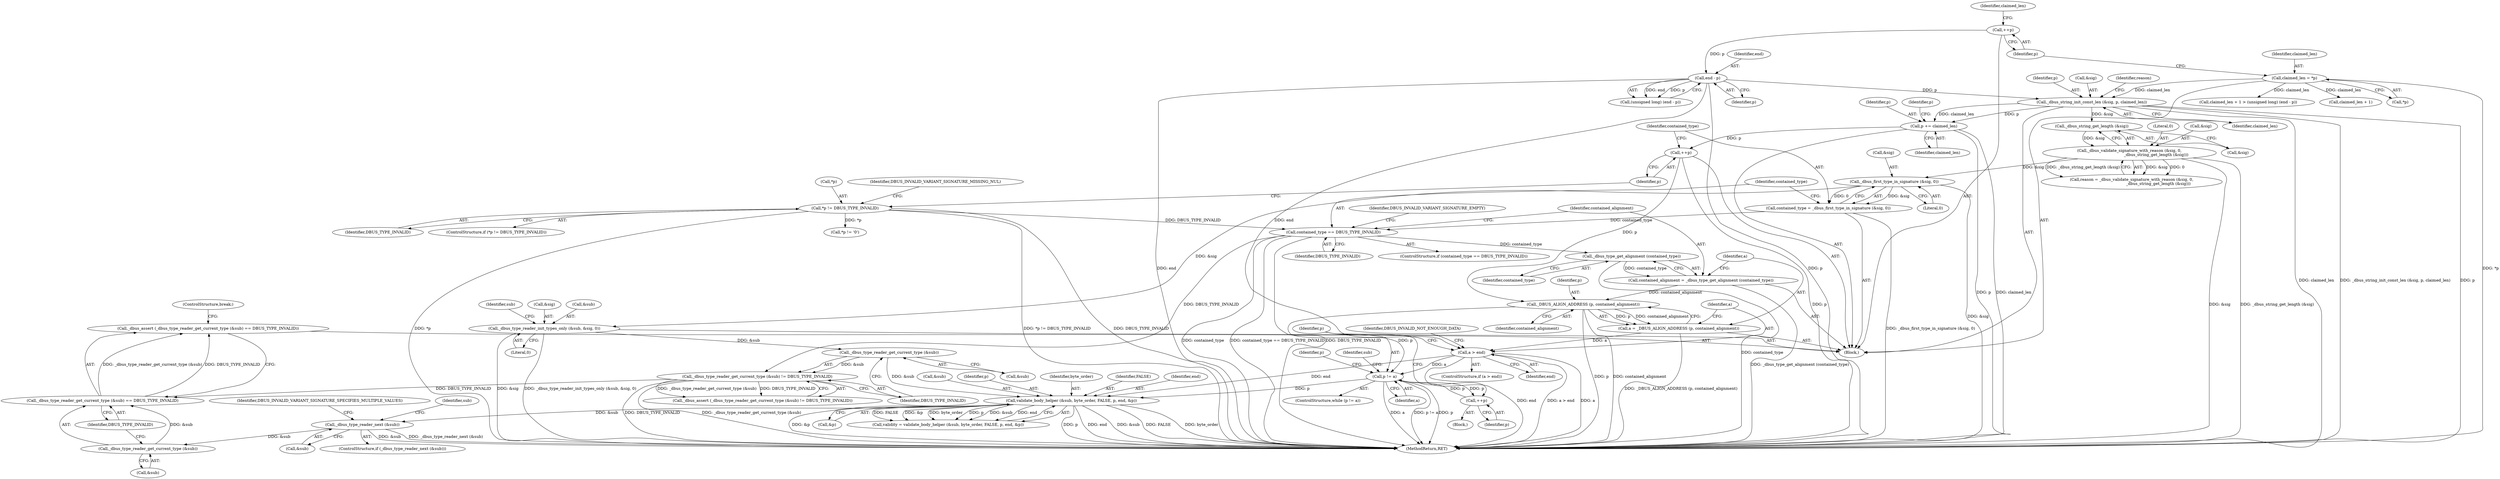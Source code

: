 digraph "0_dbus_7d65a3a6ed8815e34a99c680ac3869fde49dbbd4@API" {
"1000686" [label="(Call,_dbus_assert (_dbus_type_reader_get_current_type (&sub) == DBUS_TYPE_INVALID))"];
"1000687" [label="(Call,_dbus_type_reader_get_current_type (&sub) == DBUS_TYPE_INVALID)"];
"1000688" [label="(Call,_dbus_type_reader_get_current_type (&sub))"];
"1000681" [label="(Call,_dbus_type_reader_next (&sub))"];
"1000665" [label="(Call,validate_body_helper (&sub, byte_order, FALSE, p, end, &p))"];
"1000659" [label="(Call,_dbus_type_reader_get_current_type (&sub))"];
"1000651" [label="(Call,_dbus_type_reader_init_types_only (&sub, &sig, 0))"];
"1000612" [label="(Call,_dbus_first_type_in_signature (&sig, 0))"];
"1000576" [label="(Call,_dbus_validate_signature_with_reason (&sig, 0,\n                                           _dbus_string_get_length (&sig)))"];
"1000580" [label="(Call,_dbus_string_get_length (&sig))"];
"1000569" [label="(Call,_dbus_string_init_const_len (&sig, p, claimed_len))"];
"1000564" [label="(Call,end - p)"];
"1000555" [label="(Call,++p)"];
"1000551" [label="(Call,claimed_len = *p)"];
"1000638" [label="(Call,p != a)"];
"1000649" [label="(Call,++p)"];
"1000628" [label="(Call,_DBUS_ALIGN_ADDRESS (p, contained_alignment))"];
"1000608" [label="(Call,++p)"];
"1000598" [label="(Call,p += claimed_len)"];
"1000622" [label="(Call,contained_alignment = _dbus_type_get_alignment (contained_type))"];
"1000624" [label="(Call,_dbus_type_get_alignment (contained_type))"];
"1000617" [label="(Call,contained_type == DBUS_TYPE_INVALID)"];
"1000610" [label="(Call,contained_type = _dbus_first_type_in_signature (&sig, 0))"];
"1000602" [label="(Call,*p != DBUS_TYPE_INVALID)"];
"1000632" [label="(Call,a > end)"];
"1000626" [label="(Call,a = _DBUS_ALIGN_ADDRESS (p, contained_alignment))"];
"1000658" [label="(Call,_dbus_type_reader_get_current_type (&sub) != DBUS_TYPE_INVALID)"];
"1000625" [label="(Identifier,contained_type)"];
"1000690" [label="(Identifier,sub)"];
"1000577" [label="(Call,&sig)"];
"1000623" [label="(Identifier,contained_alignment)"];
"1000603" [label="(Call,*p)"];
"1000670" [label="(Identifier,p)"];
"1000613" [label="(Call,&sig)"];
"1000576" [label="(Call,_dbus_validate_signature_with_reason (&sig, 0,\n                                           _dbus_string_get_length (&sig)))"];
"1000692" [label="(ControlStructure,break;)"];
"1000552" [label="(Identifier,claimed_len)"];
"1000680" [label="(ControlStructure,if (_dbus_type_reader_next (&sub)))"];
"1000631" [label="(ControlStructure,if (a > end))"];
"1000656" [label="(Literal,0)"];
"1000753" [label="(MethodReturn,RET)"];
"1000612" [label="(Call,_dbus_first_type_in_signature (&sig, 0))"];
"1000685" [label="(Identifier,DBUS_INVALID_VARIANT_SIGNATURE_SPECIFIES_MULTIPLE_VALUES)"];
"1000636" [label="(Identifier,DBUS_INVALID_NOT_ENOUGH_DATA)"];
"1000689" [label="(Call,&sub)"];
"1000663" [label="(Call,validity = validate_body_helper (&sub, byte_order, FALSE, p, end, &p))"];
"1000665" [label="(Call,validate_body_helper (&sub, byte_order, FALSE, p, end, &p))"];
"1000632" [label="(Call,a > end)"];
"1000604" [label="(Identifier,p)"];
"1000688" [label="(Call,_dbus_type_reader_get_current_type (&sub))"];
"1000622" [label="(Call,contained_alignment = _dbus_type_get_alignment (contained_type))"];
"1000659" [label="(Call,_dbus_type_reader_get_current_type (&sub))"];
"1000556" [label="(Identifier,p)"];
"1000611" [label="(Identifier,contained_type)"];
"1000543" [label="(Block,)"];
"1000617" [label="(Call,contained_type == DBUS_TYPE_INVALID)"];
"1000570" [label="(Call,&sig)"];
"1000640" [label="(Identifier,a)"];
"1000662" [label="(Identifier,DBUS_TYPE_INVALID)"];
"1000559" [label="(Call,claimed_len + 1)"];
"1000566" [label="(Identifier,p)"];
"1000621" [label="(Identifier,DBUS_INVALID_VARIANT_SIGNATURE_EMPTY)"];
"1000555" [label="(Call,++p)"];
"1000653" [label="(Identifier,sub)"];
"1000560" [label="(Identifier,claimed_len)"];
"1000649" [label="(Call,++p)"];
"1000575" [label="(Identifier,reason)"];
"1000572" [label="(Identifier,p)"];
"1000624" [label="(Call,_dbus_type_get_alignment (contained_type))"];
"1000619" [label="(Identifier,DBUS_TYPE_INVALID)"];
"1000609" [label="(Identifier,p)"];
"1000668" [label="(Identifier,byte_order)"];
"1000661" [label="(Identifier,sub)"];
"1000553" [label="(Call,*p)"];
"1000579" [label="(Literal,0)"];
"1000691" [label="(Identifier,DBUS_TYPE_INVALID)"];
"1000682" [label="(Call,&sub)"];
"1000580" [label="(Call,_dbus_string_get_length (&sig))"];
"1000574" [label="(Call,reason = _dbus_validate_signature_with_reason (&sig, 0,\n                                           _dbus_string_get_length (&sig)))"];
"1000681" [label="(Call,_dbus_type_reader_next (&sub))"];
"1000687" [label="(Call,_dbus_type_reader_get_current_type (&sub) == DBUS_TYPE_INVALID)"];
"1000599" [label="(Identifier,p)"];
"1000610" [label="(Call,contained_type = _dbus_first_type_in_signature (&sig, 0))"];
"1000657" [label="(Call,_dbus_assert (_dbus_type_reader_get_current_type (&sub) != DBUS_TYPE_INVALID))"];
"1000562" [label="(Call,(unsigned long) (end - p))"];
"1000669" [label="(Identifier,FALSE)"];
"1000607" [label="(Identifier,DBUS_INVALID_VARIANT_SIGNATURE_MISSING_NUL)"];
"1000551" [label="(Call,claimed_len = *p)"];
"1000671" [label="(Identifier,end)"];
"1000615" [label="(Literal,0)"];
"1000672" [label="(Call,&p)"];
"1000643" [label="(Call,*p != '\0')"];
"1000564" [label="(Call,end - p)"];
"1000602" [label="(Call,*p != DBUS_TYPE_INVALID)"];
"1000645" [label="(Identifier,p)"];
"1000634" [label="(Identifier,end)"];
"1000660" [label="(Call,&sub)"];
"1000573" [label="(Identifier,claimed_len)"];
"1000600" [label="(Identifier,claimed_len)"];
"1000629" [label="(Identifier,p)"];
"1000581" [label="(Call,&sig)"];
"1000686" [label="(Call,_dbus_assert (_dbus_type_reader_get_current_type (&sub) == DBUS_TYPE_INVALID))"];
"1000605" [label="(Identifier,DBUS_TYPE_INVALID)"];
"1000654" [label="(Call,&sig)"];
"1000565" [label="(Identifier,end)"];
"1000641" [label="(Block,)"];
"1000598" [label="(Call,p += claimed_len)"];
"1000601" [label="(ControlStructure,if (*p != DBUS_TYPE_INVALID))"];
"1000618" [label="(Identifier,contained_type)"];
"1000630" [label="(Identifier,contained_alignment)"];
"1000627" [label="(Identifier,a)"];
"1000666" [label="(Call,&sub)"];
"1000652" [label="(Call,&sub)"];
"1000558" [label="(Call,claimed_len + 1 > (unsigned long) (end - p))"];
"1000616" [label="(ControlStructure,if (contained_type == DBUS_TYPE_INVALID))"];
"1000637" [label="(ControlStructure,while (p != a))"];
"1000569" [label="(Call,_dbus_string_init_const_len (&sig, p, claimed_len))"];
"1000651" [label="(Call,_dbus_type_reader_init_types_only (&sub, &sig, 0))"];
"1000608" [label="(Call,++p)"];
"1000633" [label="(Identifier,a)"];
"1000628" [label="(Call,_DBUS_ALIGN_ADDRESS (p, contained_alignment))"];
"1000639" [label="(Identifier,p)"];
"1000650" [label="(Identifier,p)"];
"1000658" [label="(Call,_dbus_type_reader_get_current_type (&sub) != DBUS_TYPE_INVALID)"];
"1000638" [label="(Call,p != a)"];
"1000626" [label="(Call,a = _DBUS_ALIGN_ADDRESS (p, contained_alignment))"];
"1000686" -> "1000543"  [label="AST: "];
"1000686" -> "1000687"  [label="CFG: "];
"1000687" -> "1000686"  [label="AST: "];
"1000692" -> "1000686"  [label="CFG: "];
"1000687" -> "1000686"  [label="DDG: _dbus_type_reader_get_current_type (&sub)"];
"1000687" -> "1000686"  [label="DDG: DBUS_TYPE_INVALID"];
"1000687" -> "1000691"  [label="CFG: "];
"1000688" -> "1000687"  [label="AST: "];
"1000691" -> "1000687"  [label="AST: "];
"1000688" -> "1000687"  [label="DDG: &sub"];
"1000658" -> "1000687"  [label="DDG: DBUS_TYPE_INVALID"];
"1000688" -> "1000689"  [label="CFG: "];
"1000689" -> "1000688"  [label="AST: "];
"1000691" -> "1000688"  [label="CFG: "];
"1000681" -> "1000688"  [label="DDG: &sub"];
"1000681" -> "1000680"  [label="AST: "];
"1000681" -> "1000682"  [label="CFG: "];
"1000682" -> "1000681"  [label="AST: "];
"1000685" -> "1000681"  [label="CFG: "];
"1000690" -> "1000681"  [label="CFG: "];
"1000681" -> "1000753"  [label="DDG: _dbus_type_reader_next (&sub)"];
"1000681" -> "1000753"  [label="DDG: &sub"];
"1000665" -> "1000681"  [label="DDG: &sub"];
"1000665" -> "1000663"  [label="AST: "];
"1000665" -> "1000672"  [label="CFG: "];
"1000666" -> "1000665"  [label="AST: "];
"1000668" -> "1000665"  [label="AST: "];
"1000669" -> "1000665"  [label="AST: "];
"1000670" -> "1000665"  [label="AST: "];
"1000671" -> "1000665"  [label="AST: "];
"1000672" -> "1000665"  [label="AST: "];
"1000663" -> "1000665"  [label="CFG: "];
"1000665" -> "1000753"  [label="DDG: byte_order"];
"1000665" -> "1000753"  [label="DDG: &p"];
"1000665" -> "1000753"  [label="DDG: p"];
"1000665" -> "1000753"  [label="DDG: end"];
"1000665" -> "1000753"  [label="DDG: &sub"];
"1000665" -> "1000753"  [label="DDG: FALSE"];
"1000665" -> "1000663"  [label="DDG: FALSE"];
"1000665" -> "1000663"  [label="DDG: &p"];
"1000665" -> "1000663"  [label="DDG: byte_order"];
"1000665" -> "1000663"  [label="DDG: p"];
"1000665" -> "1000663"  [label="DDG: &sub"];
"1000665" -> "1000663"  [label="DDG: end"];
"1000659" -> "1000665"  [label="DDG: &sub"];
"1000638" -> "1000665"  [label="DDG: p"];
"1000632" -> "1000665"  [label="DDG: end"];
"1000659" -> "1000658"  [label="AST: "];
"1000659" -> "1000660"  [label="CFG: "];
"1000660" -> "1000659"  [label="AST: "];
"1000662" -> "1000659"  [label="CFG: "];
"1000659" -> "1000658"  [label="DDG: &sub"];
"1000651" -> "1000659"  [label="DDG: &sub"];
"1000651" -> "1000543"  [label="AST: "];
"1000651" -> "1000656"  [label="CFG: "];
"1000652" -> "1000651"  [label="AST: "];
"1000654" -> "1000651"  [label="AST: "];
"1000656" -> "1000651"  [label="AST: "];
"1000661" -> "1000651"  [label="CFG: "];
"1000651" -> "1000753"  [label="DDG: _dbus_type_reader_init_types_only (&sub, &sig, 0)"];
"1000651" -> "1000753"  [label="DDG: &sig"];
"1000612" -> "1000651"  [label="DDG: &sig"];
"1000612" -> "1000610"  [label="AST: "];
"1000612" -> "1000615"  [label="CFG: "];
"1000613" -> "1000612"  [label="AST: "];
"1000615" -> "1000612"  [label="AST: "];
"1000610" -> "1000612"  [label="CFG: "];
"1000612" -> "1000753"  [label="DDG: &sig"];
"1000612" -> "1000610"  [label="DDG: &sig"];
"1000612" -> "1000610"  [label="DDG: 0"];
"1000576" -> "1000612"  [label="DDG: &sig"];
"1000576" -> "1000574"  [label="AST: "];
"1000576" -> "1000580"  [label="CFG: "];
"1000577" -> "1000576"  [label="AST: "];
"1000579" -> "1000576"  [label="AST: "];
"1000580" -> "1000576"  [label="AST: "];
"1000574" -> "1000576"  [label="CFG: "];
"1000576" -> "1000753"  [label="DDG: _dbus_string_get_length (&sig)"];
"1000576" -> "1000753"  [label="DDG: &sig"];
"1000576" -> "1000574"  [label="DDG: &sig"];
"1000576" -> "1000574"  [label="DDG: 0"];
"1000576" -> "1000574"  [label="DDG: _dbus_string_get_length (&sig)"];
"1000580" -> "1000576"  [label="DDG: &sig"];
"1000580" -> "1000581"  [label="CFG: "];
"1000581" -> "1000580"  [label="AST: "];
"1000569" -> "1000580"  [label="DDG: &sig"];
"1000569" -> "1000543"  [label="AST: "];
"1000569" -> "1000573"  [label="CFG: "];
"1000570" -> "1000569"  [label="AST: "];
"1000572" -> "1000569"  [label="AST: "];
"1000573" -> "1000569"  [label="AST: "];
"1000575" -> "1000569"  [label="CFG: "];
"1000569" -> "1000753"  [label="DDG: _dbus_string_init_const_len (&sig, p, claimed_len)"];
"1000569" -> "1000753"  [label="DDG: p"];
"1000569" -> "1000753"  [label="DDG: claimed_len"];
"1000564" -> "1000569"  [label="DDG: p"];
"1000551" -> "1000569"  [label="DDG: claimed_len"];
"1000569" -> "1000598"  [label="DDG: claimed_len"];
"1000569" -> "1000598"  [label="DDG: p"];
"1000564" -> "1000562"  [label="AST: "];
"1000564" -> "1000566"  [label="CFG: "];
"1000565" -> "1000564"  [label="AST: "];
"1000566" -> "1000564"  [label="AST: "];
"1000562" -> "1000564"  [label="CFG: "];
"1000564" -> "1000753"  [label="DDG: p"];
"1000564" -> "1000753"  [label="DDG: end"];
"1000564" -> "1000562"  [label="DDG: end"];
"1000564" -> "1000562"  [label="DDG: p"];
"1000555" -> "1000564"  [label="DDG: p"];
"1000564" -> "1000632"  [label="DDG: end"];
"1000555" -> "1000543"  [label="AST: "];
"1000555" -> "1000556"  [label="CFG: "];
"1000556" -> "1000555"  [label="AST: "];
"1000560" -> "1000555"  [label="CFG: "];
"1000551" -> "1000543"  [label="AST: "];
"1000551" -> "1000553"  [label="CFG: "];
"1000552" -> "1000551"  [label="AST: "];
"1000553" -> "1000551"  [label="AST: "];
"1000556" -> "1000551"  [label="CFG: "];
"1000551" -> "1000753"  [label="DDG: *p"];
"1000551" -> "1000558"  [label="DDG: claimed_len"];
"1000551" -> "1000559"  [label="DDG: claimed_len"];
"1000638" -> "1000637"  [label="AST: "];
"1000638" -> "1000640"  [label="CFG: "];
"1000639" -> "1000638"  [label="AST: "];
"1000640" -> "1000638"  [label="AST: "];
"1000645" -> "1000638"  [label="CFG: "];
"1000653" -> "1000638"  [label="CFG: "];
"1000638" -> "1000753"  [label="DDG: p != a"];
"1000638" -> "1000753"  [label="DDG: p"];
"1000638" -> "1000753"  [label="DDG: a"];
"1000649" -> "1000638"  [label="DDG: p"];
"1000628" -> "1000638"  [label="DDG: p"];
"1000632" -> "1000638"  [label="DDG: a"];
"1000638" -> "1000649"  [label="DDG: p"];
"1000649" -> "1000641"  [label="AST: "];
"1000649" -> "1000650"  [label="CFG: "];
"1000650" -> "1000649"  [label="AST: "];
"1000639" -> "1000649"  [label="CFG: "];
"1000628" -> "1000626"  [label="AST: "];
"1000628" -> "1000630"  [label="CFG: "];
"1000629" -> "1000628"  [label="AST: "];
"1000630" -> "1000628"  [label="AST: "];
"1000626" -> "1000628"  [label="CFG: "];
"1000628" -> "1000753"  [label="DDG: contained_alignment"];
"1000628" -> "1000753"  [label="DDG: p"];
"1000628" -> "1000626"  [label="DDG: p"];
"1000628" -> "1000626"  [label="DDG: contained_alignment"];
"1000608" -> "1000628"  [label="DDG: p"];
"1000622" -> "1000628"  [label="DDG: contained_alignment"];
"1000608" -> "1000543"  [label="AST: "];
"1000608" -> "1000609"  [label="CFG: "];
"1000609" -> "1000608"  [label="AST: "];
"1000611" -> "1000608"  [label="CFG: "];
"1000608" -> "1000753"  [label="DDG: p"];
"1000598" -> "1000608"  [label="DDG: p"];
"1000598" -> "1000543"  [label="AST: "];
"1000598" -> "1000600"  [label="CFG: "];
"1000599" -> "1000598"  [label="AST: "];
"1000600" -> "1000598"  [label="AST: "];
"1000604" -> "1000598"  [label="CFG: "];
"1000598" -> "1000753"  [label="DDG: p"];
"1000598" -> "1000753"  [label="DDG: claimed_len"];
"1000622" -> "1000543"  [label="AST: "];
"1000622" -> "1000624"  [label="CFG: "];
"1000623" -> "1000622"  [label="AST: "];
"1000624" -> "1000622"  [label="AST: "];
"1000627" -> "1000622"  [label="CFG: "];
"1000622" -> "1000753"  [label="DDG: _dbus_type_get_alignment (contained_type)"];
"1000624" -> "1000622"  [label="DDG: contained_type"];
"1000624" -> "1000625"  [label="CFG: "];
"1000625" -> "1000624"  [label="AST: "];
"1000624" -> "1000753"  [label="DDG: contained_type"];
"1000617" -> "1000624"  [label="DDG: contained_type"];
"1000617" -> "1000616"  [label="AST: "];
"1000617" -> "1000619"  [label="CFG: "];
"1000618" -> "1000617"  [label="AST: "];
"1000619" -> "1000617"  [label="AST: "];
"1000621" -> "1000617"  [label="CFG: "];
"1000623" -> "1000617"  [label="CFG: "];
"1000617" -> "1000753"  [label="DDG: contained_type"];
"1000617" -> "1000753"  [label="DDG: contained_type == DBUS_TYPE_INVALID"];
"1000617" -> "1000753"  [label="DDG: DBUS_TYPE_INVALID"];
"1000610" -> "1000617"  [label="DDG: contained_type"];
"1000602" -> "1000617"  [label="DDG: DBUS_TYPE_INVALID"];
"1000617" -> "1000658"  [label="DDG: DBUS_TYPE_INVALID"];
"1000610" -> "1000543"  [label="AST: "];
"1000611" -> "1000610"  [label="AST: "];
"1000618" -> "1000610"  [label="CFG: "];
"1000610" -> "1000753"  [label="DDG: _dbus_first_type_in_signature (&sig, 0)"];
"1000602" -> "1000601"  [label="AST: "];
"1000602" -> "1000605"  [label="CFG: "];
"1000603" -> "1000602"  [label="AST: "];
"1000605" -> "1000602"  [label="AST: "];
"1000607" -> "1000602"  [label="CFG: "];
"1000609" -> "1000602"  [label="CFG: "];
"1000602" -> "1000753"  [label="DDG: *p != DBUS_TYPE_INVALID"];
"1000602" -> "1000753"  [label="DDG: DBUS_TYPE_INVALID"];
"1000602" -> "1000753"  [label="DDG: *p"];
"1000602" -> "1000643"  [label="DDG: *p"];
"1000632" -> "1000631"  [label="AST: "];
"1000632" -> "1000634"  [label="CFG: "];
"1000633" -> "1000632"  [label="AST: "];
"1000634" -> "1000632"  [label="AST: "];
"1000636" -> "1000632"  [label="CFG: "];
"1000639" -> "1000632"  [label="CFG: "];
"1000632" -> "1000753"  [label="DDG: a > end"];
"1000632" -> "1000753"  [label="DDG: a"];
"1000632" -> "1000753"  [label="DDG: end"];
"1000626" -> "1000632"  [label="DDG: a"];
"1000626" -> "1000543"  [label="AST: "];
"1000627" -> "1000626"  [label="AST: "];
"1000633" -> "1000626"  [label="CFG: "];
"1000626" -> "1000753"  [label="DDG: _DBUS_ALIGN_ADDRESS (p, contained_alignment)"];
"1000658" -> "1000657"  [label="AST: "];
"1000658" -> "1000662"  [label="CFG: "];
"1000662" -> "1000658"  [label="AST: "];
"1000657" -> "1000658"  [label="CFG: "];
"1000658" -> "1000753"  [label="DDG: DBUS_TYPE_INVALID"];
"1000658" -> "1000753"  [label="DDG: _dbus_type_reader_get_current_type (&sub)"];
"1000658" -> "1000657"  [label="DDG: _dbus_type_reader_get_current_type (&sub)"];
"1000658" -> "1000657"  [label="DDG: DBUS_TYPE_INVALID"];
}
